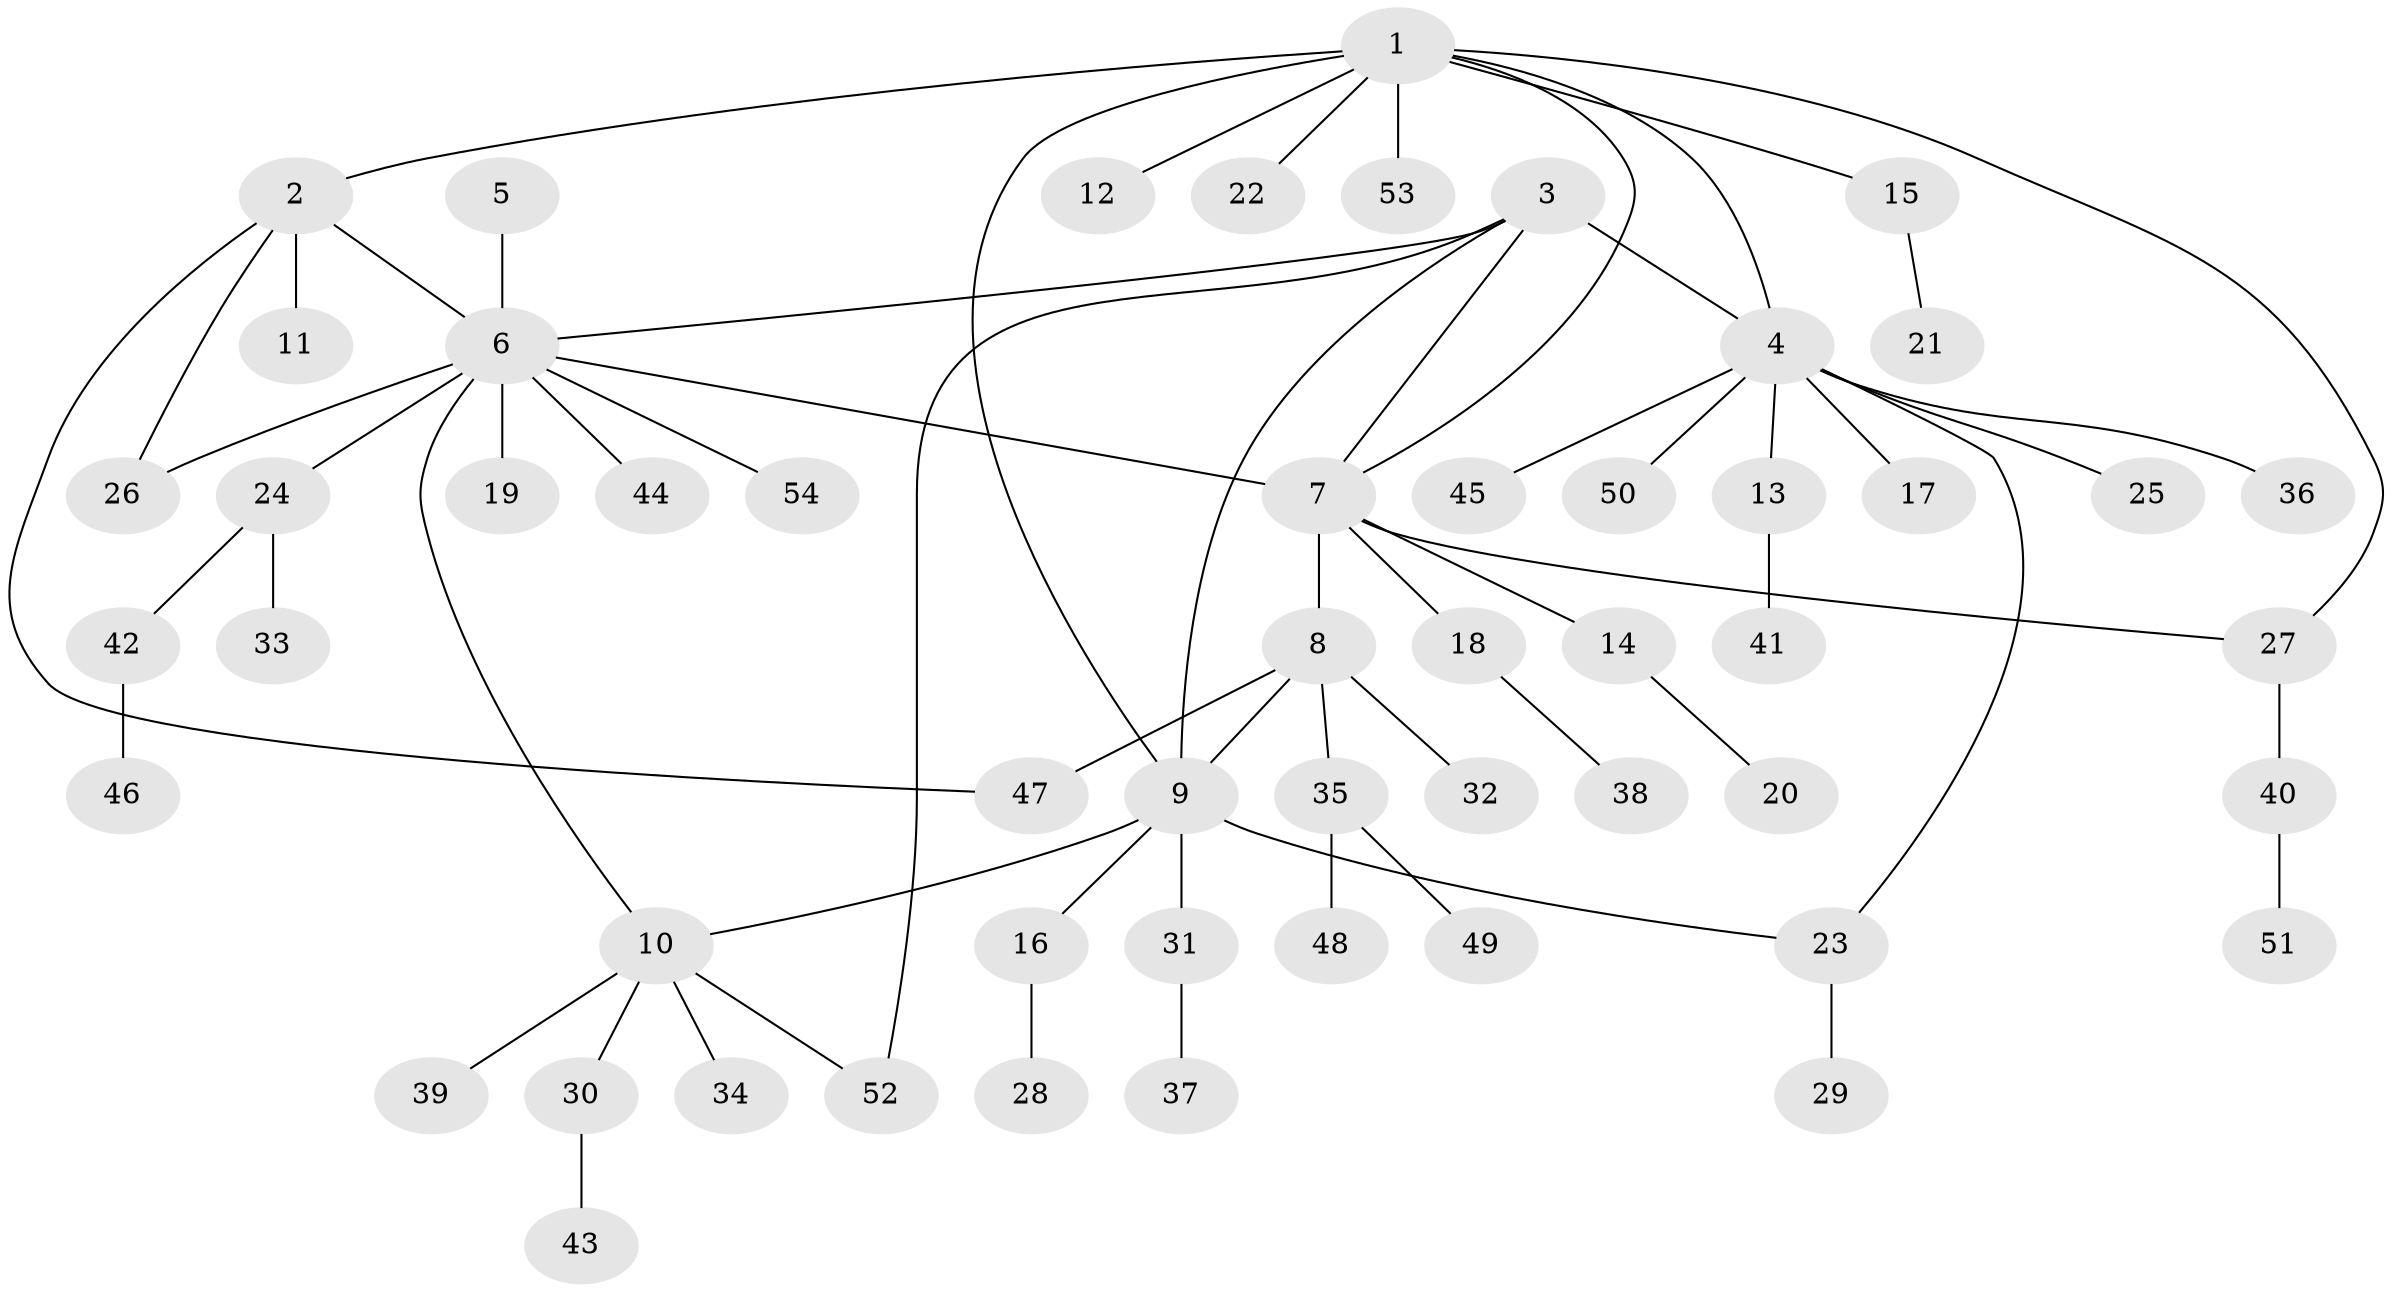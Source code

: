 // Generated by graph-tools (version 1.1) at 2025/50/03/09/25 03:50:41]
// undirected, 54 vertices, 64 edges
graph export_dot {
graph [start="1"]
  node [color=gray90,style=filled];
  1;
  2;
  3;
  4;
  5;
  6;
  7;
  8;
  9;
  10;
  11;
  12;
  13;
  14;
  15;
  16;
  17;
  18;
  19;
  20;
  21;
  22;
  23;
  24;
  25;
  26;
  27;
  28;
  29;
  30;
  31;
  32;
  33;
  34;
  35;
  36;
  37;
  38;
  39;
  40;
  41;
  42;
  43;
  44;
  45;
  46;
  47;
  48;
  49;
  50;
  51;
  52;
  53;
  54;
  1 -- 2;
  1 -- 4;
  1 -- 7;
  1 -- 9;
  1 -- 12;
  1 -- 15;
  1 -- 22;
  1 -- 27;
  1 -- 53;
  2 -- 6;
  2 -- 11;
  2 -- 26;
  2 -- 47;
  3 -- 4;
  3 -- 6;
  3 -- 7;
  3 -- 9;
  3 -- 52;
  4 -- 13;
  4 -- 17;
  4 -- 23;
  4 -- 25;
  4 -- 36;
  4 -- 45;
  4 -- 50;
  5 -- 6;
  6 -- 7;
  6 -- 10;
  6 -- 19;
  6 -- 24;
  6 -- 26;
  6 -- 44;
  6 -- 54;
  7 -- 8;
  7 -- 14;
  7 -- 18;
  7 -- 27;
  8 -- 9;
  8 -- 32;
  8 -- 35;
  8 -- 47;
  9 -- 10;
  9 -- 16;
  9 -- 23;
  9 -- 31;
  10 -- 30;
  10 -- 34;
  10 -- 39;
  10 -- 52;
  13 -- 41;
  14 -- 20;
  15 -- 21;
  16 -- 28;
  18 -- 38;
  23 -- 29;
  24 -- 33;
  24 -- 42;
  27 -- 40;
  30 -- 43;
  31 -- 37;
  35 -- 48;
  35 -- 49;
  40 -- 51;
  42 -- 46;
}
